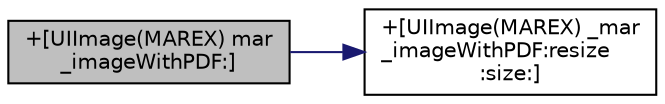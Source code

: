 digraph "+[UIImage(MAREX) mar_imageWithPDF:]"
{
  edge [fontname="Helvetica",fontsize="10",labelfontname="Helvetica",labelfontsize="10"];
  node [fontname="Helvetica",fontsize="10",shape=record];
  rankdir="LR";
  Node113 [label="+[UIImage(MAREX) mar\l_imageWithPDF:]",height=0.2,width=0.4,color="black", fillcolor="grey75", style="filled", fontcolor="black"];
  Node113 -> Node114 [color="midnightblue",fontsize="10",style="solid",fontname="Helvetica"];
  Node114 [label="+[UIImage(MAREX) _mar\l_imageWithPDF:resize\l:size:]",height=0.2,width=0.4,color="black", fillcolor="white", style="filled",URL="$category_u_i_image_07_m_a_r_e_x_08.html#aa3b1c13b0aef550c0db3cb736a2c0739"];
}
